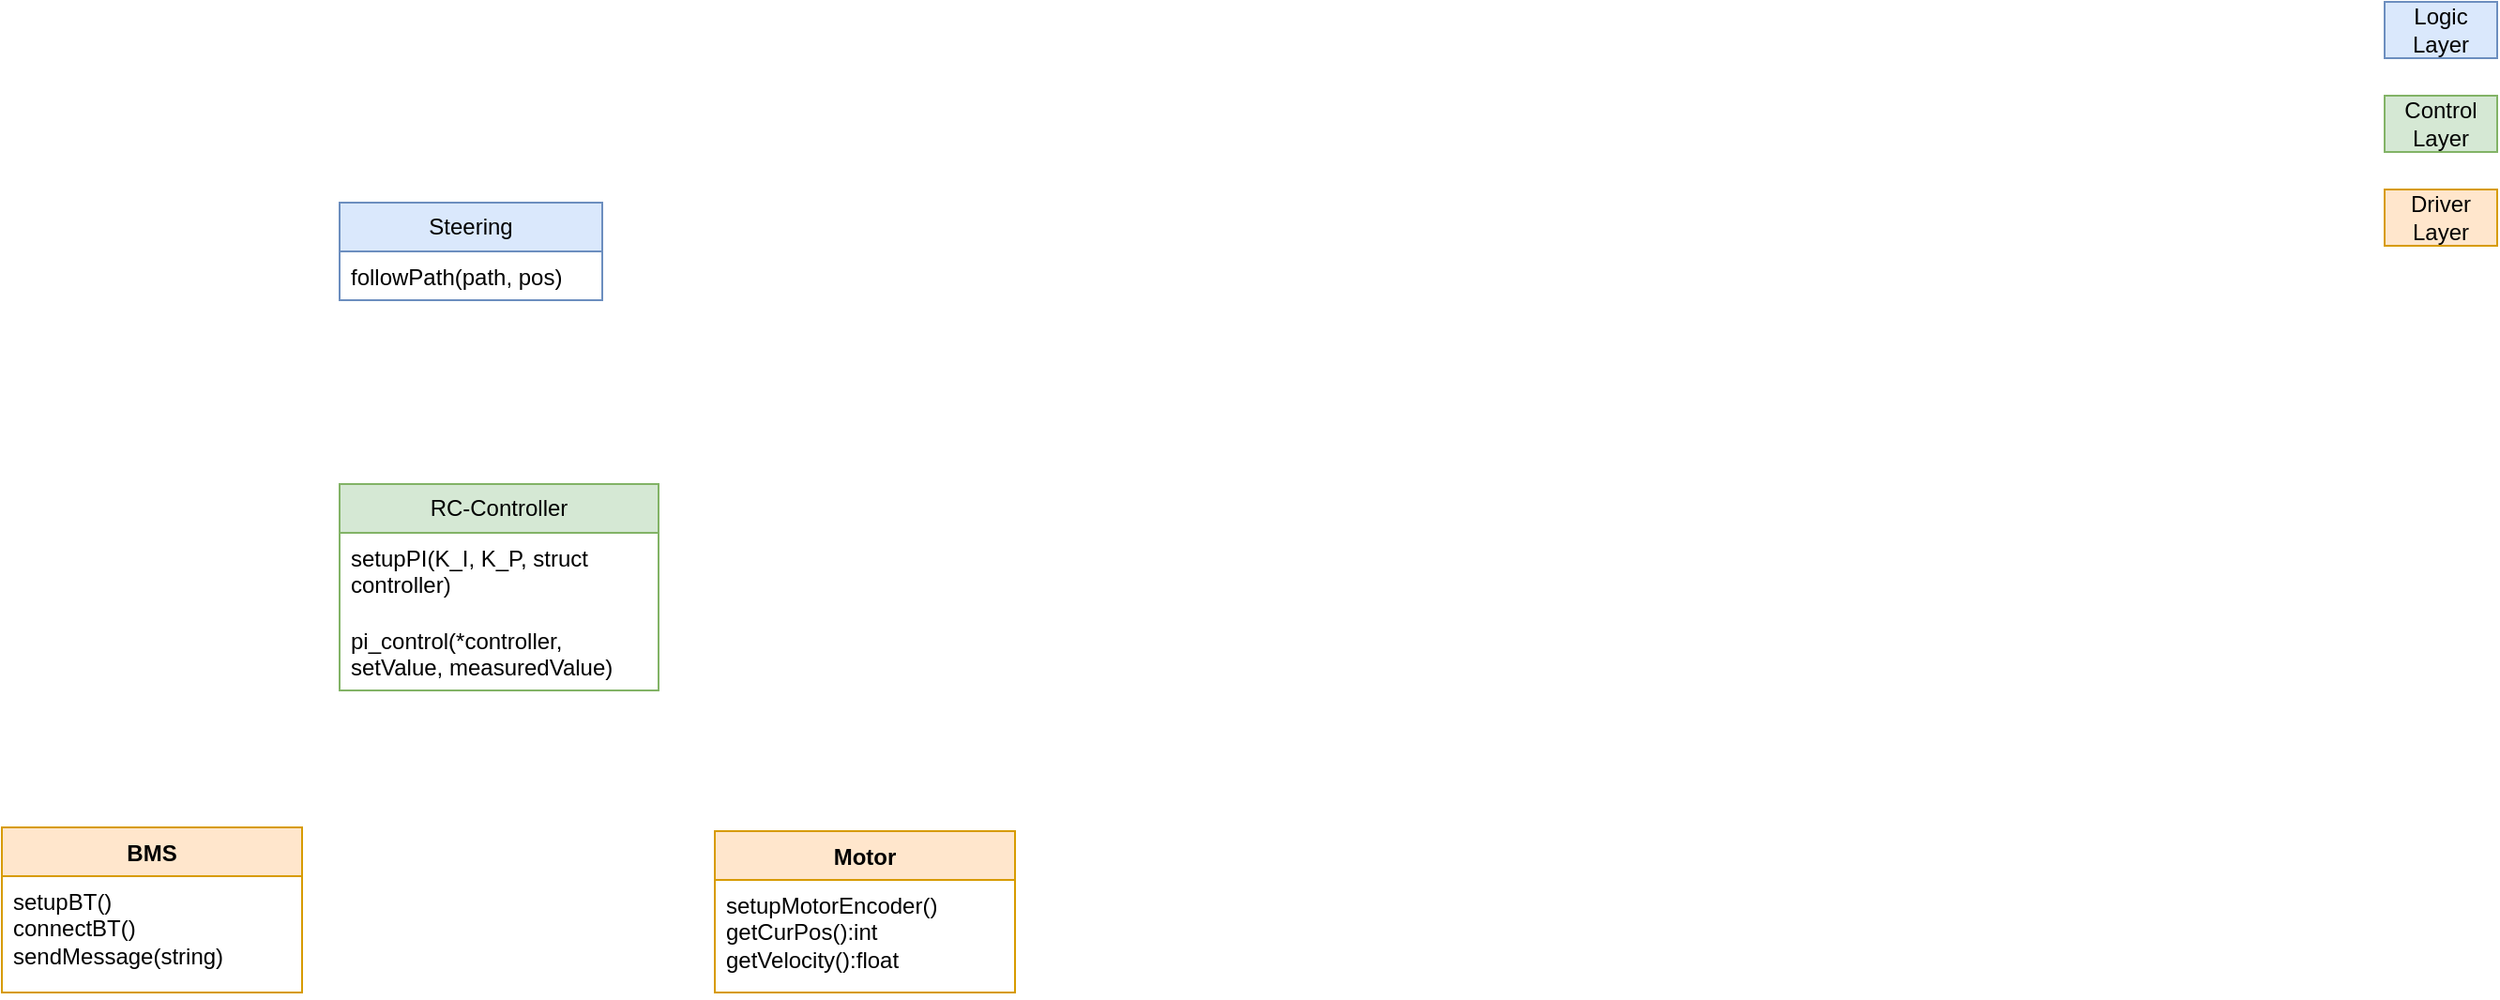 <mxfile version="22.1.3" type="github">
  <diagram name="Page-1" id="YAJRs8Kd-AHj2f7_PPjl">
    <mxGraphModel dx="1165" dy="777" grid="1" gridSize="10" guides="1" tooltips="1" connect="1" arrows="1" fold="1" page="1" pageScale="1" pageWidth="827" pageHeight="1169" math="0" shadow="0">
      <root>
        <mxCell id="0" />
        <mxCell id="1" parent="0" />
        <mxCell id="-J2F2oCuJZLCGC7RhZ1l-1" value="BMS" style="swimlane;fontStyle=1;align=center;verticalAlign=top;childLayout=stackLayout;horizontal=1;startSize=26;horizontalStack=0;resizeParent=1;resizeParentMax=0;resizeLast=0;collapsible=1;marginBottom=0;whiteSpace=wrap;html=1;fillColor=#ffe6cc;strokeColor=#d79b00;" vertex="1" parent="1">
          <mxGeometry x="170" y="823" width="160" height="88" as="geometry" />
        </mxCell>
        <mxCell id="-J2F2oCuJZLCGC7RhZ1l-2" value="setupBT()&lt;br&gt;connectBT()&lt;br&gt;sendMessage(string)&lt;br&gt;" style="text;strokeColor=#d79b00;fillColor=none;align=left;verticalAlign=top;spacingLeft=4;spacingRight=4;overflow=hidden;rotatable=0;points=[[0,0.5],[1,0.5]];portConstraint=eastwest;whiteSpace=wrap;html=1;" vertex="1" parent="-J2F2oCuJZLCGC7RhZ1l-1">
          <mxGeometry y="26" width="160" height="62" as="geometry" />
        </mxCell>
        <mxCell id="-J2F2oCuJZLCGC7RhZ1l-4" value="Motor" style="swimlane;fontStyle=1;align=center;verticalAlign=top;childLayout=stackLayout;horizontal=1;startSize=26;horizontalStack=0;resizeParent=1;resizeParentMax=0;resizeLast=0;collapsible=1;marginBottom=0;whiteSpace=wrap;html=1;fillColor=#ffe6cc;strokeColor=#d79b00;" vertex="1" parent="1">
          <mxGeometry x="550" y="825" width="160" height="86" as="geometry" />
        </mxCell>
        <mxCell id="-J2F2oCuJZLCGC7RhZ1l-5" value="setupMotorEncoder()&lt;br&gt;getCurPos():int&lt;br&gt;getVelocity():float&lt;br&gt;&lt;br&gt;" style="text;strokeColor=#d79b00;fillColor=none;align=left;verticalAlign=top;spacingLeft=4;spacingRight=4;overflow=hidden;rotatable=0;points=[[0,0.5],[1,0.5]];portConstraint=eastwest;whiteSpace=wrap;html=1;" vertex="1" parent="-J2F2oCuJZLCGC7RhZ1l-4">
          <mxGeometry y="26" width="160" height="60" as="geometry" />
        </mxCell>
        <mxCell id="-J2F2oCuJZLCGC7RhZ1l-40" value="RC-Controller" style="swimlane;fontStyle=0;childLayout=stackLayout;horizontal=1;startSize=26;fillColor=#d5e8d4;horizontalStack=0;resizeParent=1;resizeParentMax=0;resizeLast=0;collapsible=1;marginBottom=0;whiteSpace=wrap;html=1;strokeColor=#82b366;" vertex="1" parent="1">
          <mxGeometry x="350" y="640" width="170" height="110" as="geometry" />
        </mxCell>
        <mxCell id="-J2F2oCuJZLCGC7RhZ1l-41" value="setupPI(K_I, K_P, struct controller)" style="text;strokeColor=none;fillColor=none;align=left;verticalAlign=top;spacingLeft=4;spacingRight=4;overflow=hidden;rotatable=0;points=[[0,0.5],[1,0.5]];portConstraint=eastwest;whiteSpace=wrap;html=1;" vertex="1" parent="-J2F2oCuJZLCGC7RhZ1l-40">
          <mxGeometry y="26" width="170" height="44" as="geometry" />
        </mxCell>
        <mxCell id="-J2F2oCuJZLCGC7RhZ1l-42" value="pi_control(*controller, setValue, measuredValue)" style="text;strokeColor=none;fillColor=none;align=left;verticalAlign=top;spacingLeft=4;spacingRight=4;overflow=hidden;rotatable=0;points=[[0,0.5],[1,0.5]];portConstraint=eastwest;whiteSpace=wrap;html=1;" vertex="1" parent="-J2F2oCuJZLCGC7RhZ1l-40">
          <mxGeometry y="70" width="170" height="40" as="geometry" />
        </mxCell>
        <mxCell id="-J2F2oCuJZLCGC7RhZ1l-56" value="Steering" style="swimlane;fontStyle=0;childLayout=stackLayout;horizontal=1;startSize=26;fillColor=#dae8fc;horizontalStack=0;resizeParent=1;resizeParentMax=0;resizeLast=0;collapsible=1;marginBottom=0;whiteSpace=wrap;html=1;strokeColor=#6c8ebf;" vertex="1" parent="1">
          <mxGeometry x="350" y="490" width="140" height="52" as="geometry" />
        </mxCell>
        <mxCell id="-J2F2oCuJZLCGC7RhZ1l-57" value="followPath(path, pos)" style="text;strokeColor=none;fillColor=none;align=left;verticalAlign=top;spacingLeft=4;spacingRight=4;overflow=hidden;rotatable=0;points=[[0,0.5],[1,0.5]];portConstraint=eastwest;whiteSpace=wrap;html=1;" vertex="1" parent="-J2F2oCuJZLCGC7RhZ1l-56">
          <mxGeometry y="26" width="140" height="26" as="geometry" />
        </mxCell>
        <mxCell id="-J2F2oCuJZLCGC7RhZ1l-64" value="Logic Layer" style="text;html=1;strokeColor=#6c8ebf;fillColor=#dae8fc;align=center;verticalAlign=middle;whiteSpace=wrap;rounded=0;" vertex="1" parent="1">
          <mxGeometry x="1440" y="383" width="60" height="30" as="geometry" />
        </mxCell>
        <mxCell id="-J2F2oCuJZLCGC7RhZ1l-65" value="Control Layer" style="text;html=1;strokeColor=#82b366;fillColor=#d5e8d4;align=center;verticalAlign=middle;whiteSpace=wrap;rounded=0;" vertex="1" parent="1">
          <mxGeometry x="1440" y="433" width="60" height="30" as="geometry" />
        </mxCell>
        <mxCell id="-J2F2oCuJZLCGC7RhZ1l-66" value="Driver Layer" style="text;html=1;strokeColor=#d79b00;fillColor=#ffe6cc;align=center;verticalAlign=middle;whiteSpace=wrap;rounded=0;" vertex="1" parent="1">
          <mxGeometry x="1440" y="483" width="60" height="30" as="geometry" />
        </mxCell>
      </root>
    </mxGraphModel>
  </diagram>
</mxfile>
